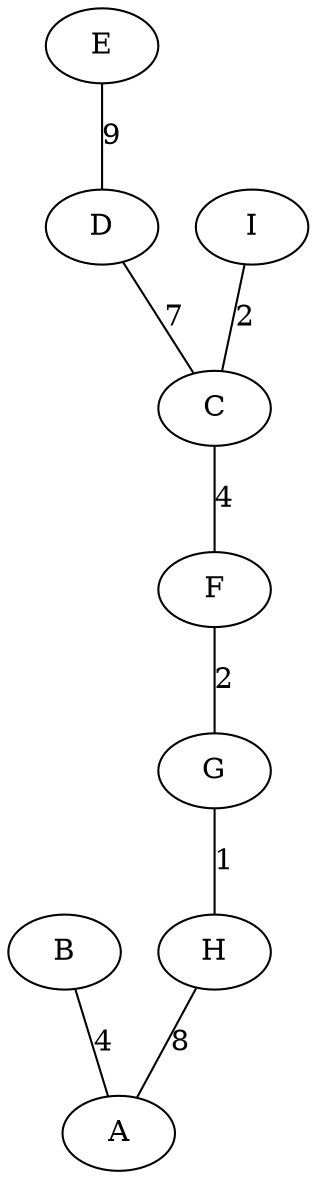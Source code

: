 graph PrimMST {
	B -- A [label=4]
	H -- A [label=8]
	D -- C [label=7]
	C -- F [label=4]
	F -- G [label=2]
	E -- D [label=9]
	G -- H [label=1]
	I -- C [label=2]
}